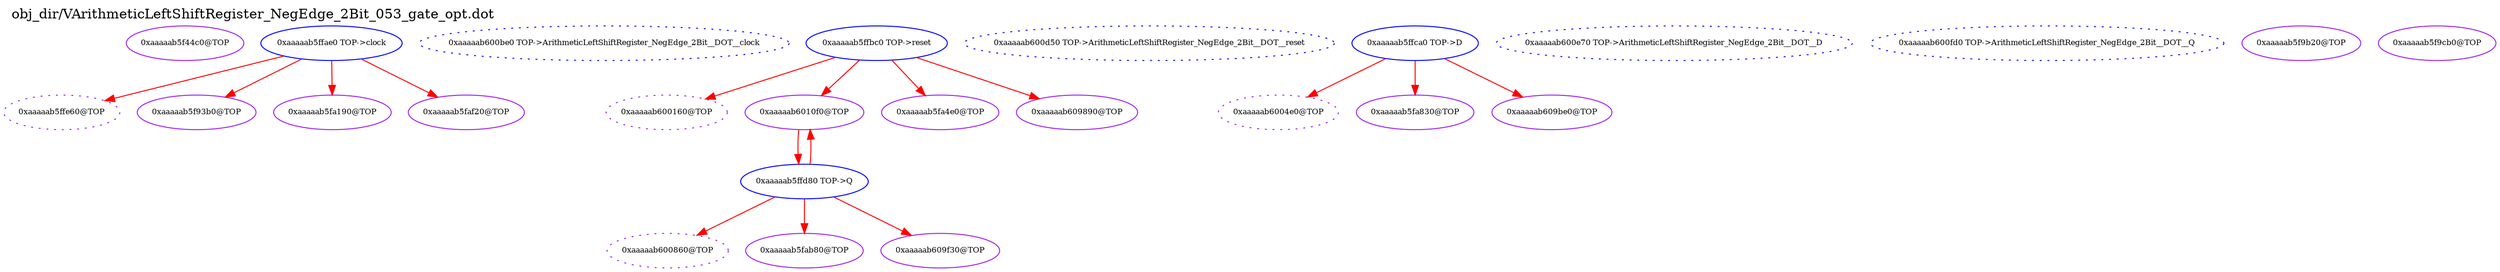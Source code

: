 digraph v3graph {
	graph	[label="obj_dir/VArithmeticLeftShiftRegister_NegEdge_2Bit_053_gate_opt.dot",
		 labelloc=t, labeljust=l,
		 //size="7.5,10",
		 rankdir=TB];
	n0	[fontsize=8 label="0xaaaaab5f44c0@TOP", color=purple];
	n1	[fontsize=8 label="0xaaaaab5ffe60@TOP", color=purple, style=dotted];
	n2	[fontsize=8 label="0xaaaaab5ffae0 TOP->clock", color=blue];
	n3	[fontsize=8 label="0xaaaaab600be0 TOP->ArithmeticLeftShiftRegister_NegEdge_2Bit__DOT__clock", color=blue, style=dotted];
	n4	[fontsize=8 label="0xaaaaab600160@TOP", color=purple, style=dotted];
	n5	[fontsize=8 label="0xaaaaab5ffbc0 TOP->reset", color=blue];
	n6	[fontsize=8 label="0xaaaaab600d50 TOP->ArithmeticLeftShiftRegister_NegEdge_2Bit__DOT__reset", color=blue, style=dotted];
	n7	[fontsize=8 label="0xaaaaab6004e0@TOP", color=purple, style=dotted];
	n8	[fontsize=8 label="0xaaaaab5ffca0 TOP->D", color=blue];
	n9	[fontsize=8 label="0xaaaaab600e70 TOP->ArithmeticLeftShiftRegister_NegEdge_2Bit__DOT__D", color=blue, style=dotted];
	n10	[fontsize=8 label="0xaaaaab600860@TOP", color=purple, style=dotted];
	n11	[fontsize=8 label="0xaaaaab5ffd80 TOP->Q", color=blue];
	n12	[fontsize=8 label="0xaaaaab600fd0 TOP->ArithmeticLeftShiftRegister_NegEdge_2Bit__DOT__Q", color=blue, style=dotted];
	n13	[fontsize=8 label="0xaaaaab5f93b0@TOP", color=purple];
	n14	[fontsize=8 label="0xaaaaab6010f0@TOP", color=purple];
	n15	[fontsize=8 label="0xaaaaab5f9b20@TOP", color=purple];
	n16	[fontsize=8 label="0xaaaaab5f9cb0@TOP", color=purple];
	n17	[fontsize=8 label="0xaaaaab5fa190@TOP", color=purple];
	n18	[fontsize=8 label="0xaaaaab5fa4e0@TOP", color=purple];
	n19	[fontsize=8 label="0xaaaaab5fa830@TOP", color=purple];
	n20	[fontsize=8 label="0xaaaaab5fab80@TOP", color=purple];
	n21	[fontsize=8 label="0xaaaaab5faf20@TOP", color=purple];
	n22	[fontsize=8 label="0xaaaaab609890@TOP", color=purple];
	n23	[fontsize=8 label="0xaaaaab609be0@TOP", color=purple];
	n24	[fontsize=8 label="0xaaaaab609f30@TOP", color=purple];
	n2 -> n1 [fontsize=8 label="" weight=1 color=red];
	n2 -> n13 [fontsize=8 label="" weight=1 color=red];
	n2 -> n17 [fontsize=8 label="" weight=1 color=red];
	n2 -> n21 [fontsize=8 label="" weight=1 color=red];
	n5 -> n4 [fontsize=8 label="" weight=1 color=red];
	n5 -> n14 [fontsize=8 label="" weight=1 color=red];
	n5 -> n18 [fontsize=8 label="" weight=1 color=red];
	n5 -> n22 [fontsize=8 label="" weight=1 color=red];
	n8 -> n7 [fontsize=8 label="" weight=1 color=red];
	n8 -> n19 [fontsize=8 label="" weight=1 color=red];
	n8 -> n23 [fontsize=8 label="" weight=1 color=red];
	n11 -> n10 [fontsize=8 label="" weight=1 color=red];
	n11 -> n14 [fontsize=8 label="" weight=1 color=red];
	n11 -> n20 [fontsize=8 label="" weight=1 color=red];
	n11 -> n24 [fontsize=8 label="" weight=1 color=red];
	n14 -> n11 [fontsize=8 label="" weight=1 color=red];
}
